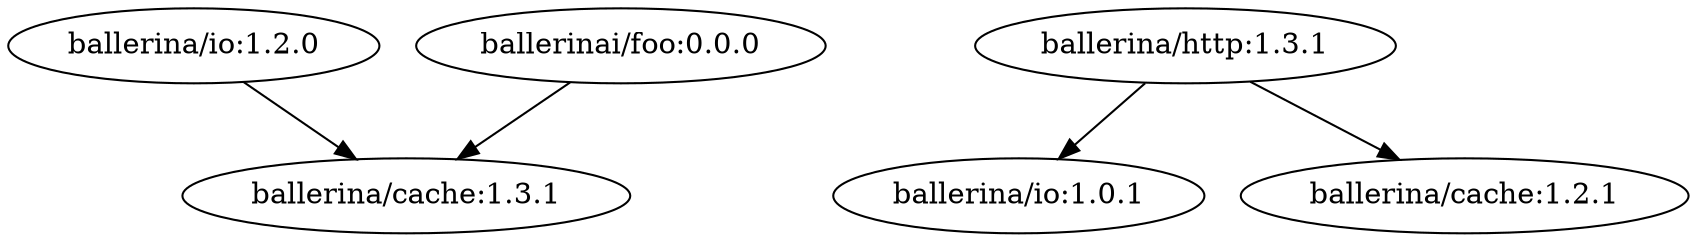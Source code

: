 digraph central {
    subgraph "ballerina/io:1.0.1" {
    }

    subgraph "ballerina/io:1.2.0" {
    "ballerina/io:1.2.0" -> "ballerina/cache:1.3.1"
    }

    subgraph "ballerina/http:1.3.1" {
    "ballerina/http:1.3.1" -> "ballerina/io:1.0.1"
    "ballerina/http:1.3.1" -> "ballerina/cache:1.2.1"
    }

    subgraph "ballerina/cache:1.2.1" {
    }

    subgraph "ballerina/cache:1.3.1" {
    }

    subgraph "ballerina/cache:1.3.2" {
    }

    subgraph "ballerina/cache:1.4.0" {
    }

    subgraph "ballerinai/observe:1.0.0" {
    }
    subgraph "ballerinai/transaction:1.0.2" {
    }
    subgraph "ballerinai/foo:0.0.0" {
    "ballerinai/foo:0.0.0" -> "ballerina/cache:1.3.1"
    }
}
